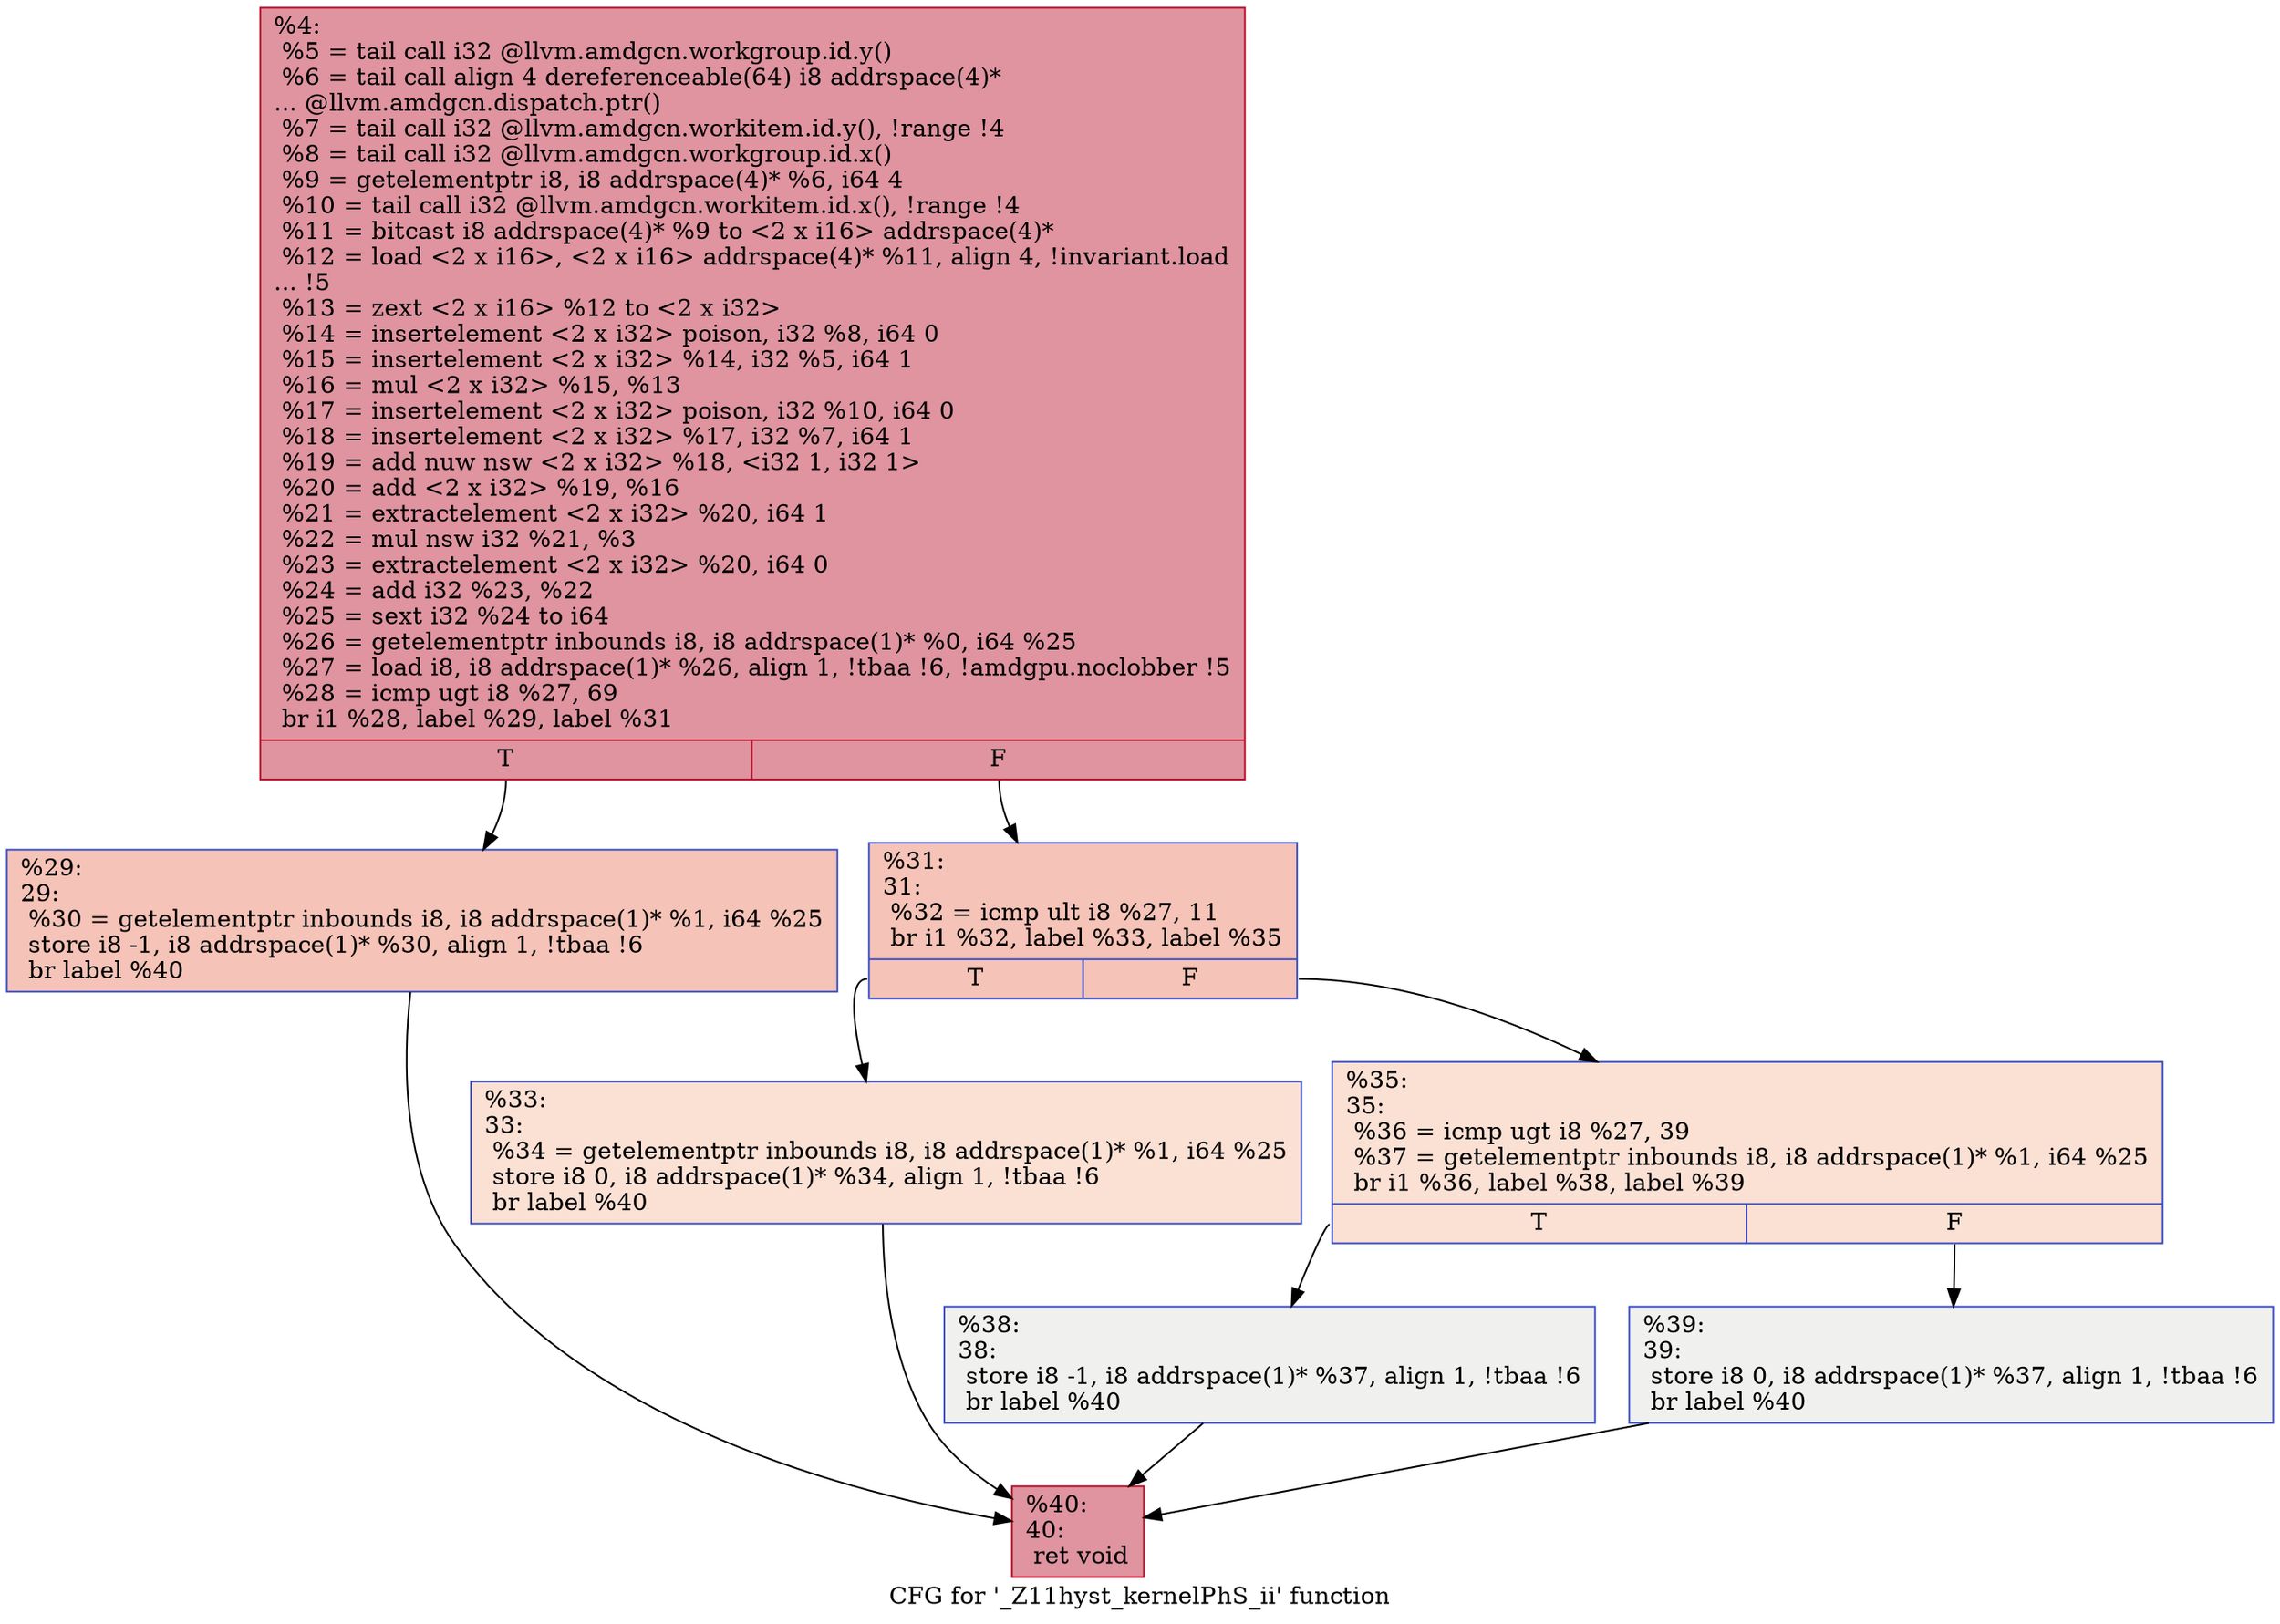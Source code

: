 digraph "CFG for '_Z11hyst_kernelPhS_ii' function" {
	label="CFG for '_Z11hyst_kernelPhS_ii' function";

	Node0x574c620 [shape=record,color="#b70d28ff", style=filled, fillcolor="#b70d2870",label="{%4:\l  %5 = tail call i32 @llvm.amdgcn.workgroup.id.y()\l  %6 = tail call align 4 dereferenceable(64) i8 addrspace(4)*\l... @llvm.amdgcn.dispatch.ptr()\l  %7 = tail call i32 @llvm.amdgcn.workitem.id.y(), !range !4\l  %8 = tail call i32 @llvm.amdgcn.workgroup.id.x()\l  %9 = getelementptr i8, i8 addrspace(4)* %6, i64 4\l  %10 = tail call i32 @llvm.amdgcn.workitem.id.x(), !range !4\l  %11 = bitcast i8 addrspace(4)* %9 to \<2 x i16\> addrspace(4)*\l  %12 = load \<2 x i16\>, \<2 x i16\> addrspace(4)* %11, align 4, !invariant.load\l... !5\l  %13 = zext \<2 x i16\> %12 to \<2 x i32\>\l  %14 = insertelement \<2 x i32\> poison, i32 %8, i64 0\l  %15 = insertelement \<2 x i32\> %14, i32 %5, i64 1\l  %16 = mul \<2 x i32\> %15, %13\l  %17 = insertelement \<2 x i32\> poison, i32 %10, i64 0\l  %18 = insertelement \<2 x i32\> %17, i32 %7, i64 1\l  %19 = add nuw nsw \<2 x i32\> %18, \<i32 1, i32 1\>\l  %20 = add \<2 x i32\> %19, %16\l  %21 = extractelement \<2 x i32\> %20, i64 1\l  %22 = mul nsw i32 %21, %3\l  %23 = extractelement \<2 x i32\> %20, i64 0\l  %24 = add i32 %23, %22\l  %25 = sext i32 %24 to i64\l  %26 = getelementptr inbounds i8, i8 addrspace(1)* %0, i64 %25\l  %27 = load i8, i8 addrspace(1)* %26, align 1, !tbaa !6, !amdgpu.noclobber !5\l  %28 = icmp ugt i8 %27, 69\l  br i1 %28, label %29, label %31\l|{<s0>T|<s1>F}}"];
	Node0x574c620:s0 -> Node0x5750960;
	Node0x574c620:s1 -> Node0x57509f0;
	Node0x5750960 [shape=record,color="#3d50c3ff", style=filled, fillcolor="#e8765c70",label="{%29:\l29:                                               \l  %30 = getelementptr inbounds i8, i8 addrspace(1)* %1, i64 %25\l  store i8 -1, i8 addrspace(1)* %30, align 1, !tbaa !6\l  br label %40\l}"];
	Node0x5750960 -> Node0x57512a0;
	Node0x57509f0 [shape=record,color="#3d50c3ff", style=filled, fillcolor="#e8765c70",label="{%31:\l31:                                               \l  %32 = icmp ult i8 %27, 11\l  br i1 %32, label %33, label %35\l|{<s0>T|<s1>F}}"];
	Node0x57509f0:s0 -> Node0x574f890;
	Node0x57509f0:s1 -> Node0x574f8e0;
	Node0x574f890 [shape=record,color="#3d50c3ff", style=filled, fillcolor="#f7b99e70",label="{%33:\l33:                                               \l  %34 = getelementptr inbounds i8, i8 addrspace(1)* %1, i64 %25\l  store i8 0, i8 addrspace(1)* %34, align 1, !tbaa !6\l  br label %40\l}"];
	Node0x574f890 -> Node0x57512a0;
	Node0x574f8e0 [shape=record,color="#3d50c3ff", style=filled, fillcolor="#f7b99e70",label="{%35:\l35:                                               \l  %36 = icmp ugt i8 %27, 39\l  %37 = getelementptr inbounds i8, i8 addrspace(1)* %1, i64 %25\l  br i1 %36, label %38, label %39\l|{<s0>T|<s1>F}}"];
	Node0x574f8e0:s0 -> Node0x57519e0;
	Node0x574f8e0:s1 -> Node0x5751a30;
	Node0x57519e0 [shape=record,color="#3d50c3ff", style=filled, fillcolor="#dedcdb70",label="{%38:\l38:                                               \l  store i8 -1, i8 addrspace(1)* %37, align 1, !tbaa !6\l  br label %40\l}"];
	Node0x57519e0 -> Node0x57512a0;
	Node0x5751a30 [shape=record,color="#3d50c3ff", style=filled, fillcolor="#dedcdb70",label="{%39:\l39:                                               \l  store i8 0, i8 addrspace(1)* %37, align 1, !tbaa !6\l  br label %40\l}"];
	Node0x5751a30 -> Node0x57512a0;
	Node0x57512a0 [shape=record,color="#b70d28ff", style=filled, fillcolor="#b70d2870",label="{%40:\l40:                                               \l  ret void\l}"];
}

